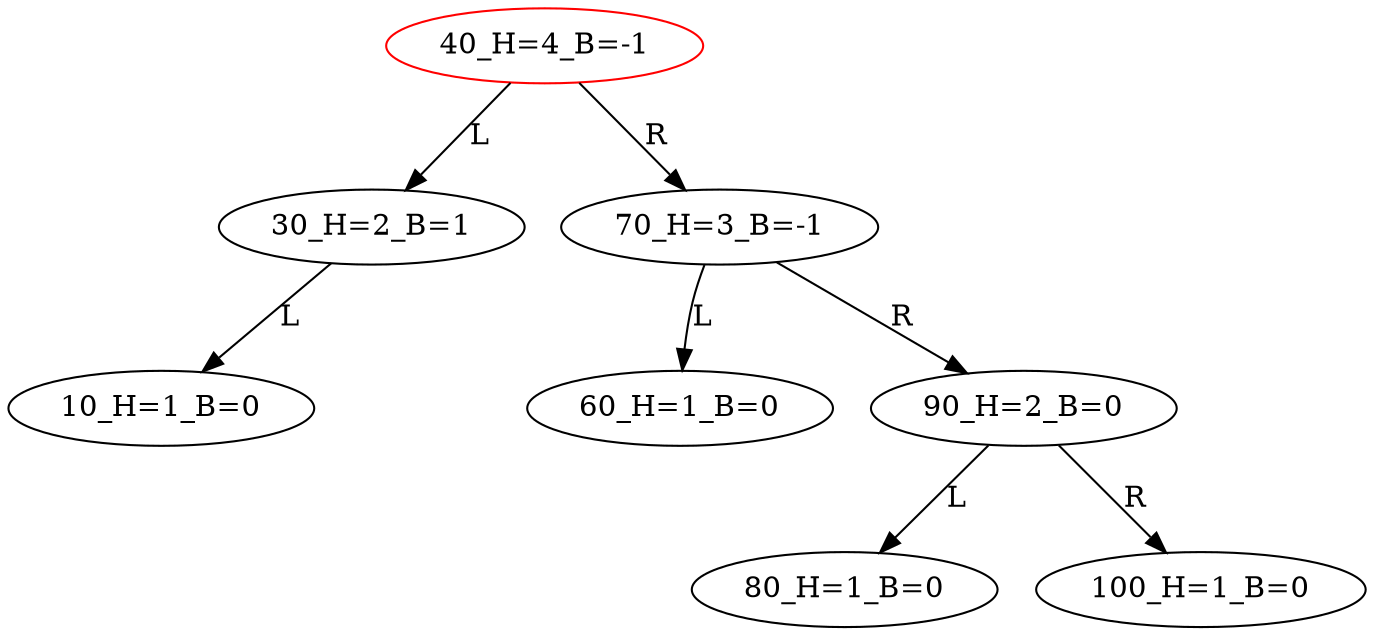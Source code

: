 digraph BiTreeDelete {
"40_H=4_B=-1" -> {"30_H=2_B=1"} [label="L"]
"40_H=4_B=-1" -> {"70_H=3_B=-1"} [label="R"]
"30_H=2_B=1" -> {"10_H=1_B=0"} [label="L"]
"30_H=2_B=1" -> {"HD0"} [label="L"] [style=invis]
"HD0" [style=invis]
"70_H=3_B=-1" -> {"60_H=1_B=0"} [label="L"]
"70_H=3_B=-1" -> {"90_H=2_B=0"} [label="R"]
"90_H=2_B=0" -> {"80_H=1_B=0"} [label="L"]
"90_H=2_B=0" -> {"100_H=1_B=0"} [label="R"]
"40_H=4_B=-1" [color=red]
"30_H=2_B=1"
"10_H=1_B=0"
"70_H=3_B=-1"
"60_H=1_B=0"
"90_H=2_B=0"
"80_H=1_B=0"
"100_H=1_B=0"
}
